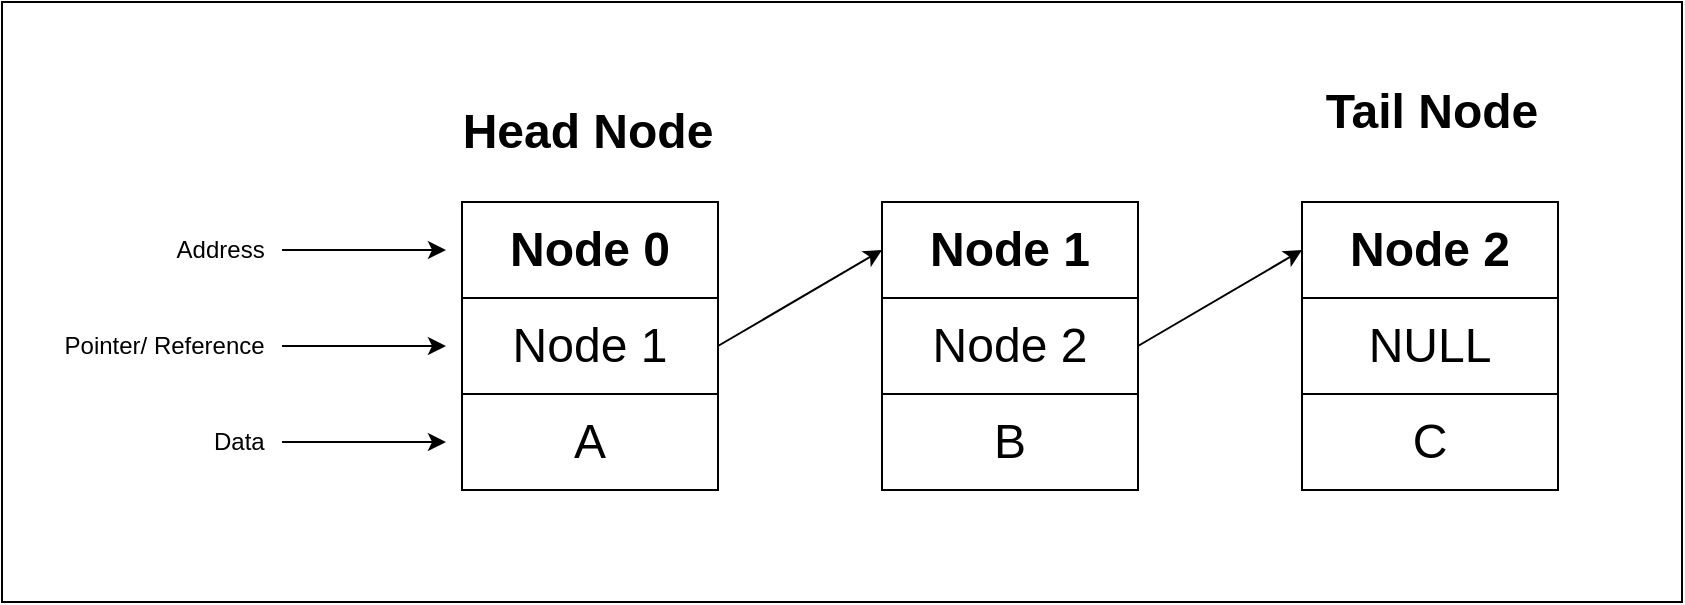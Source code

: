 <mxfile version="21.2.8" type="device">
  <diagram name="Page-1" id="X2AZxeLgmPtx-UntvaTf">
    <mxGraphModel dx="1418" dy="820" grid="1" gridSize="10" guides="1" tooltips="1" connect="1" arrows="1" fold="1" page="1" pageScale="1" pageWidth="850" pageHeight="1100" math="0" shadow="0">
      <root>
        <mxCell id="0" />
        <mxCell id="1" parent="0" />
        <mxCell id="GyuzvPE61IfY5BgVaWkt-20" value="" style="rounded=0;whiteSpace=wrap;html=1;" parent="1" vertex="1">
          <mxGeometry x="40" y="260" width="840" height="300" as="geometry" />
        </mxCell>
        <mxCell id="GyuzvPE61IfY5BgVaWkt-1" value="&lt;font style=&quot;font-size: 24px;&quot;&gt;Node 0&lt;/font&gt;" style="rounded=0;whiteSpace=wrap;html=1;fontStyle=1" parent="1" vertex="1">
          <mxGeometry x="270" y="360" width="128" height="48" as="geometry" />
        </mxCell>
        <mxCell id="GyuzvPE61IfY5BgVaWkt-2" value="&lt;font style=&quot;font-size: 24px;&quot;&gt;Node 1&lt;/font&gt;" style="rounded=0;whiteSpace=wrap;html=1;" parent="1" vertex="1">
          <mxGeometry x="270" y="408" width="128" height="48" as="geometry" />
        </mxCell>
        <mxCell id="GyuzvPE61IfY5BgVaWkt-3" value="&lt;font style=&quot;font-size: 24px;&quot;&gt;A&lt;/font&gt;" style="rounded=0;whiteSpace=wrap;html=1;" parent="1" vertex="1">
          <mxGeometry x="270" y="456" width="128" height="48" as="geometry" />
        </mxCell>
        <mxCell id="GyuzvPE61IfY5BgVaWkt-4" value="&lt;font style=&quot;font-size: 24px;&quot;&gt;Node 1&lt;/font&gt;" style="rounded=0;whiteSpace=wrap;html=1;fontStyle=1" parent="1" vertex="1">
          <mxGeometry x="480" y="360" width="128" height="48" as="geometry" />
        </mxCell>
        <mxCell id="GyuzvPE61IfY5BgVaWkt-5" value="&lt;font style=&quot;font-size: 24px;&quot;&gt;Node 2&lt;/font&gt;" style="rounded=0;whiteSpace=wrap;html=1;" parent="1" vertex="1">
          <mxGeometry x="480" y="408" width="128" height="48" as="geometry" />
        </mxCell>
        <mxCell id="GyuzvPE61IfY5BgVaWkt-6" value="&lt;font style=&quot;font-size: 24px;&quot;&gt;B&lt;/font&gt;" style="rounded=0;whiteSpace=wrap;html=1;" parent="1" vertex="1">
          <mxGeometry x="480" y="456" width="128" height="48" as="geometry" />
        </mxCell>
        <mxCell id="GyuzvPE61IfY5BgVaWkt-7" value="" style="endArrow=classic;html=1;rounded=0;exitX=1;exitY=0.5;exitDx=0;exitDy=0;entryX=0;entryY=0.5;entryDx=0;entryDy=0;" parent="1" source="GyuzvPE61IfY5BgVaWkt-2" target="GyuzvPE61IfY5BgVaWkt-4" edge="1">
          <mxGeometry width="50" height="50" relative="1" as="geometry">
            <mxPoint x="420" y="400" as="sourcePoint" />
            <mxPoint x="450" y="390" as="targetPoint" />
          </mxGeometry>
        </mxCell>
        <mxCell id="GyuzvPE61IfY5BgVaWkt-8" value="&lt;font style=&quot;font-size: 24px;&quot;&gt;Node 2&lt;/font&gt;" style="rounded=0;whiteSpace=wrap;html=1;fontStyle=1" parent="1" vertex="1">
          <mxGeometry x="690" y="360" width="128" height="48" as="geometry" />
        </mxCell>
        <mxCell id="GyuzvPE61IfY5BgVaWkt-9" value="&lt;font style=&quot;font-size: 24px;&quot;&gt;NULL&lt;/font&gt;" style="rounded=0;whiteSpace=wrap;html=1;" parent="1" vertex="1">
          <mxGeometry x="690" y="408" width="128" height="48" as="geometry" />
        </mxCell>
        <mxCell id="GyuzvPE61IfY5BgVaWkt-10" value="&lt;font style=&quot;font-size: 24px;&quot;&gt;C&lt;/font&gt;" style="rounded=0;whiteSpace=wrap;html=1;" parent="1" vertex="1">
          <mxGeometry x="690" y="456" width="128" height="48" as="geometry" />
        </mxCell>
        <mxCell id="GyuzvPE61IfY5BgVaWkt-11" value="" style="endArrow=classic;html=1;rounded=0;entryX=0;entryY=0.5;entryDx=0;entryDy=0;" parent="1" target="GyuzvPE61IfY5BgVaWkt-8" edge="1">
          <mxGeometry width="50" height="50" relative="1" as="geometry">
            <mxPoint x="608" y="432" as="sourcePoint" />
            <mxPoint x="660" y="390" as="targetPoint" />
          </mxGeometry>
        </mxCell>
        <mxCell id="GyuzvPE61IfY5BgVaWkt-12" value="&lt;font style=&quot;font-size: 12px; font-weight: normal;&quot;&gt;Address&amp;nbsp;&amp;nbsp;&lt;/font&gt;" style="rounded=0;whiteSpace=wrap;html=1;fontStyle=1;fontSize=12;align=right;strokeColor=none;fillColor=none;" parent="1" vertex="1">
          <mxGeometry x="52" y="360" width="128" height="48" as="geometry" />
        </mxCell>
        <mxCell id="GyuzvPE61IfY5BgVaWkt-13" value="&lt;font style=&quot;font-size: 12px;&quot;&gt;Pointer/ Reference&amp;nbsp;&amp;nbsp;&lt;/font&gt;" style="rounded=0;whiteSpace=wrap;html=1;fontSize=12;align=right;strokeColor=none;fillColor=none;" parent="1" vertex="1">
          <mxGeometry x="52" y="408" width="128" height="48" as="geometry" />
        </mxCell>
        <mxCell id="GyuzvPE61IfY5BgVaWkt-14" value="&lt;font style=&quot;font-size: 12px;&quot;&gt;Data&amp;nbsp;&amp;nbsp;&lt;/font&gt;" style="rounded=0;whiteSpace=wrap;html=1;fontSize=12;align=right;strokeColor=none;fillColor=none;" parent="1" vertex="1">
          <mxGeometry x="52" y="456" width="128" height="48" as="geometry" />
        </mxCell>
        <mxCell id="GyuzvPE61IfY5BgVaWkt-15" value="" style="endArrow=classic;html=1;rounded=0;exitX=1;exitY=0.5;exitDx=0;exitDy=0;" parent="1" source="GyuzvPE61IfY5BgVaWkt-12" edge="1">
          <mxGeometry width="50" height="50" relative="1" as="geometry">
            <mxPoint x="582" y="440" as="sourcePoint" />
            <mxPoint x="262" y="384" as="targetPoint" />
          </mxGeometry>
        </mxCell>
        <mxCell id="GyuzvPE61IfY5BgVaWkt-16" value="" style="endArrow=classic;html=1;rounded=0;exitX=1;exitY=0.5;exitDx=0;exitDy=0;entryX=0;entryY=0.5;entryDx=0;entryDy=0;" parent="1" source="GyuzvPE61IfY5BgVaWkt-13" edge="1">
          <mxGeometry width="50" height="50" relative="1" as="geometry">
            <mxPoint x="190" y="394" as="sourcePoint" />
            <mxPoint x="262" y="432" as="targetPoint" />
          </mxGeometry>
        </mxCell>
        <mxCell id="GyuzvPE61IfY5BgVaWkt-17" value="" style="endArrow=classic;html=1;rounded=0;exitX=1;exitY=0.5;exitDx=0;exitDy=0;entryX=0;entryY=0.5;entryDx=0;entryDy=0;" parent="1" source="GyuzvPE61IfY5BgVaWkt-14" edge="1">
          <mxGeometry width="50" height="50" relative="1" as="geometry">
            <mxPoint x="190" y="442" as="sourcePoint" />
            <mxPoint x="262" y="480" as="targetPoint" />
          </mxGeometry>
        </mxCell>
        <mxCell id="GyuzvPE61IfY5BgVaWkt-18" value="&lt;font style=&quot;font-size: 24px;&quot;&gt;Head Node&lt;/font&gt;" style="text;html=1;strokeColor=none;fillColor=none;align=center;verticalAlign=middle;whiteSpace=wrap;rounded=0;fontStyle=1" parent="1" vertex="1">
          <mxGeometry x="268" y="310" width="130" height="30" as="geometry" />
        </mxCell>
        <mxCell id="GyuzvPE61IfY5BgVaWkt-19" value="&lt;font style=&quot;font-size: 24px;&quot;&gt;Tail Node&lt;/font&gt;" style="text;html=1;strokeColor=none;fillColor=none;align=center;verticalAlign=middle;whiteSpace=wrap;rounded=0;fontStyle=1" parent="1" vertex="1">
          <mxGeometry x="690" y="300" width="130" height="30" as="geometry" />
        </mxCell>
      </root>
    </mxGraphModel>
  </diagram>
</mxfile>

